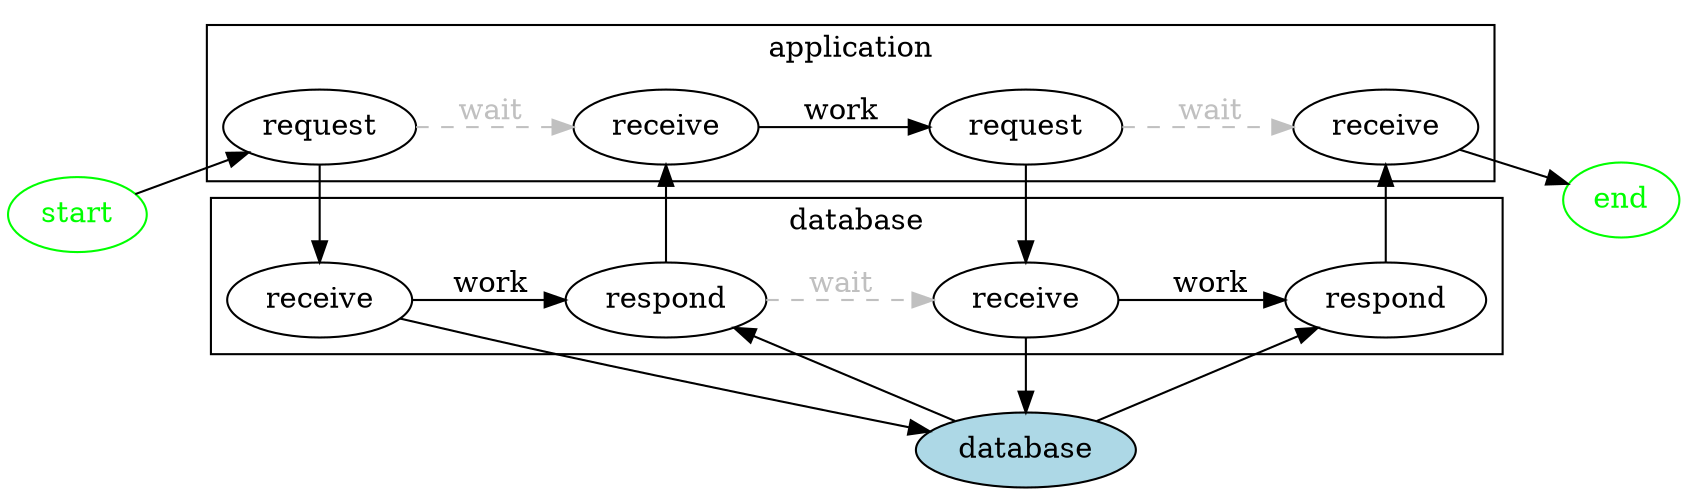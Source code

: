 digraph {
	bgcolor="transparent";
	rankdir="LR";

	start[color="green"; fontcolor="green"];
	end[color="green"; fontcolor="green"];

	start -> b;
	start -> c[style=invis];

	subgraph cluster0 { 
		label="application";
		b[label="request"];
		e[label="receive"];
		b -> e[style=dashed; label="wait", color=gray, fontcolor=gray];
		f[label="request"];
		g[label="receive"];
		e -> f[label="work"];
		f -> g[style=dashed; label="wait", color=gray, fontcolor=gray];
	}
	subgraph cluster1 { 
		label="database";
		c[label="receive"];
		d[label="respond"];
		c -> d[label="work"]; 
		h[label="receive"];
		i[label="respond"];
		d -> h[style=dashed; label="wait", color=gray, fontcolor=gray]; 
		h -> i[label="work"]; 
	}

	database[style=filled; fillcolor="lightblue"];
	c -> database;
	database -> d;
	h -> database;
	database -> i;

	b -> c;
	d -> e;

	f -> h;
	i -> g;

	i -> end[style=invis];
	g -> end;
}
